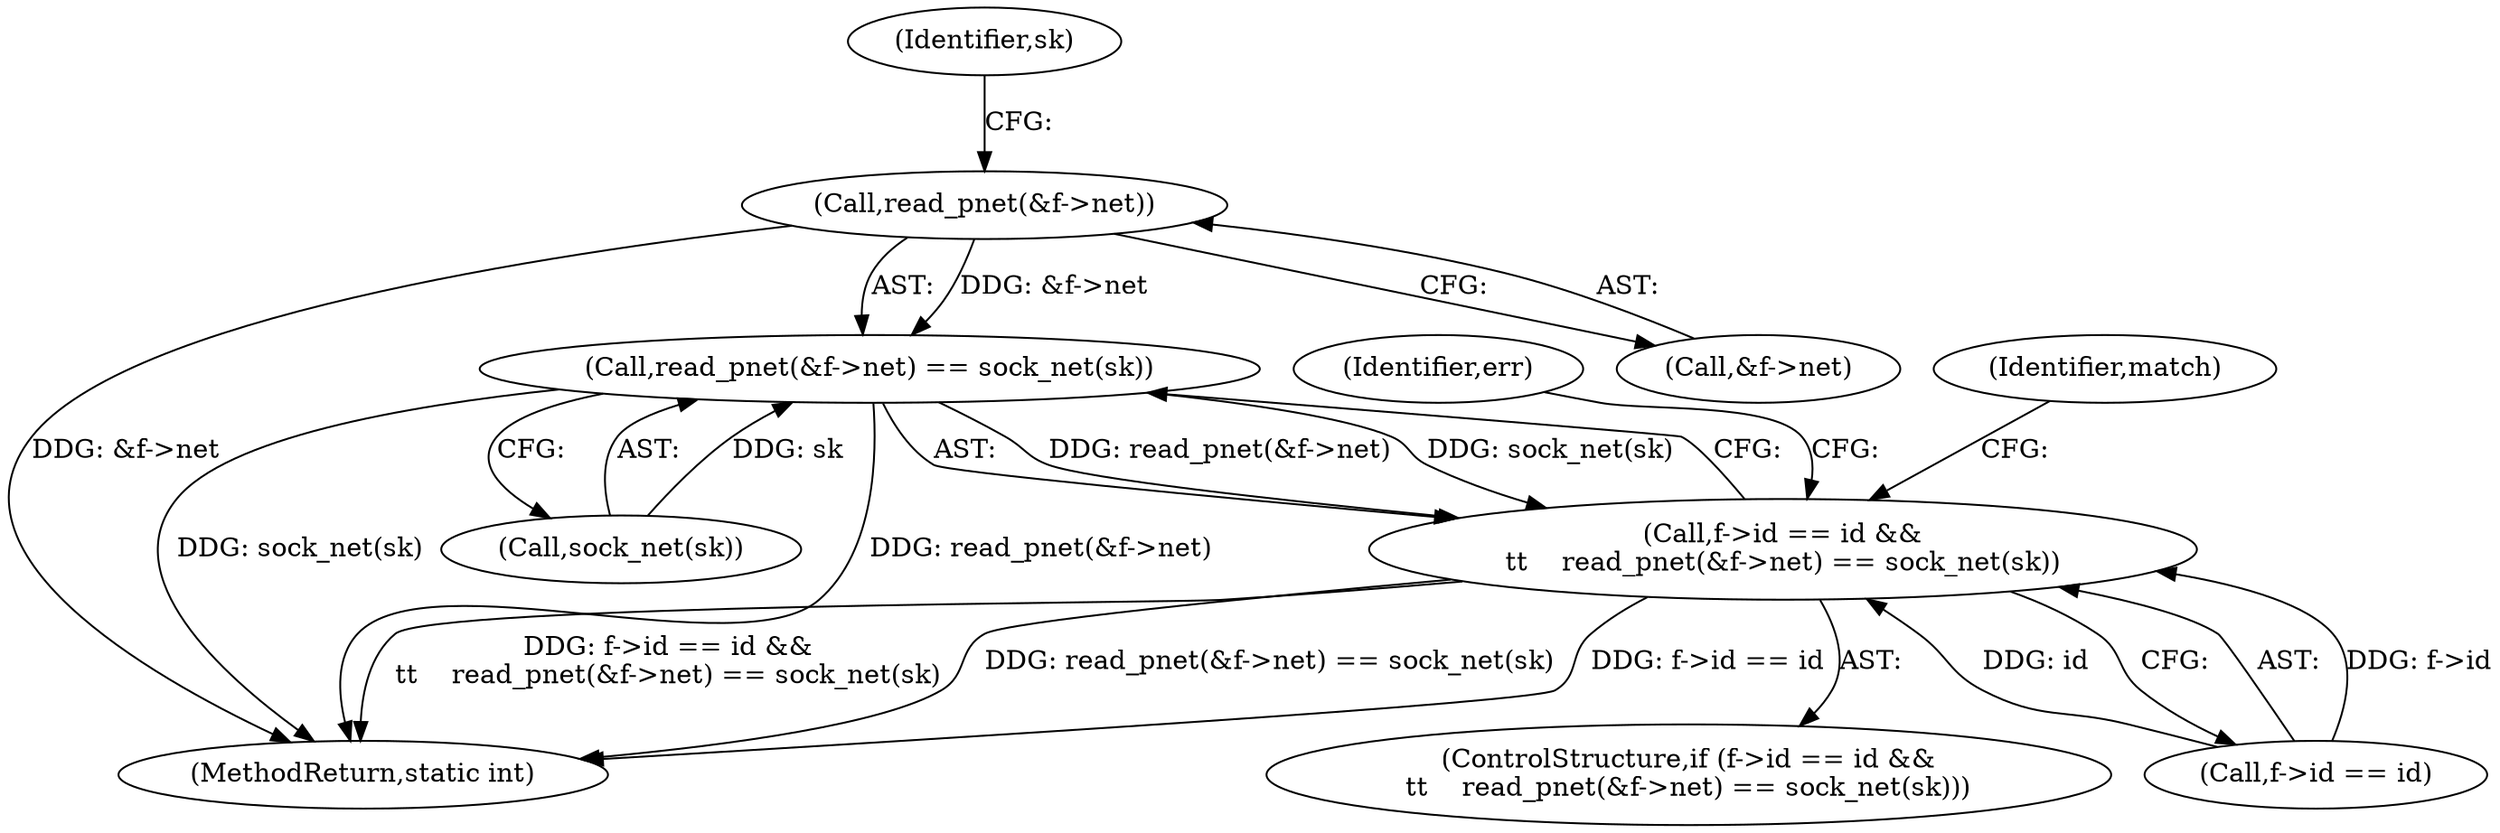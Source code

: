 digraph "0_linux_d199fab63c11998a602205f7ee7ff7c05c97164b@API" {
"1000230" [label="(Call,read_pnet(&f->net))"];
"1000229" [label="(Call,read_pnet(&f->net) == sock_net(sk))"];
"1000223" [label="(Call,f->id == id &&\n\t\t    read_pnet(&f->net) == sock_net(sk))"];
"1000236" [label="(Identifier,sk)"];
"1000231" [label="(Call,&f->net)"];
"1000456" [label="(MethodReturn,static int)"];
"1000230" [label="(Call,read_pnet(&f->net))"];
"1000224" [label="(Call,f->id == id)"];
"1000243" [label="(Identifier,err)"];
"1000223" [label="(Call,f->id == id &&\n\t\t    read_pnet(&f->net) == sock_net(sk))"];
"1000222" [label="(ControlStructure,if (f->id == id &&\n\t\t    read_pnet(&f->net) == sock_net(sk)))"];
"1000239" [label="(Identifier,match)"];
"1000229" [label="(Call,read_pnet(&f->net) == sock_net(sk))"];
"1000235" [label="(Call,sock_net(sk))"];
"1000230" -> "1000229"  [label="AST: "];
"1000230" -> "1000231"  [label="CFG: "];
"1000231" -> "1000230"  [label="AST: "];
"1000236" -> "1000230"  [label="CFG: "];
"1000230" -> "1000456"  [label="DDG: &f->net"];
"1000230" -> "1000229"  [label="DDG: &f->net"];
"1000229" -> "1000223"  [label="AST: "];
"1000229" -> "1000235"  [label="CFG: "];
"1000235" -> "1000229"  [label="AST: "];
"1000223" -> "1000229"  [label="CFG: "];
"1000229" -> "1000456"  [label="DDG: sock_net(sk)"];
"1000229" -> "1000456"  [label="DDG: read_pnet(&f->net)"];
"1000229" -> "1000223"  [label="DDG: read_pnet(&f->net)"];
"1000229" -> "1000223"  [label="DDG: sock_net(sk)"];
"1000235" -> "1000229"  [label="DDG: sk"];
"1000223" -> "1000222"  [label="AST: "];
"1000223" -> "1000224"  [label="CFG: "];
"1000224" -> "1000223"  [label="AST: "];
"1000239" -> "1000223"  [label="CFG: "];
"1000243" -> "1000223"  [label="CFG: "];
"1000223" -> "1000456"  [label="DDG: f->id == id &&\n\t\t    read_pnet(&f->net) == sock_net(sk)"];
"1000223" -> "1000456"  [label="DDG: read_pnet(&f->net) == sock_net(sk)"];
"1000223" -> "1000456"  [label="DDG: f->id == id"];
"1000224" -> "1000223"  [label="DDG: f->id"];
"1000224" -> "1000223"  [label="DDG: id"];
}
